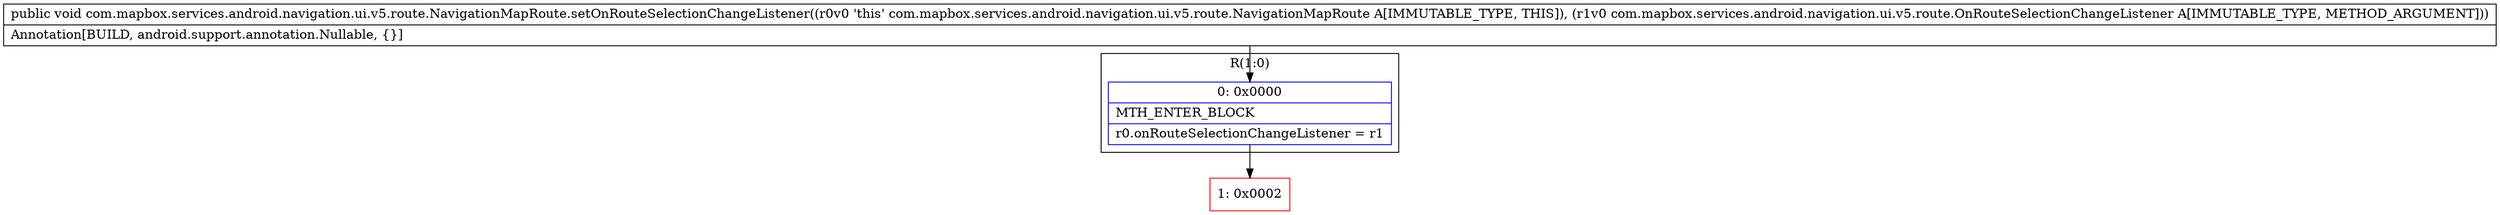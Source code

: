digraph "CFG forcom.mapbox.services.android.navigation.ui.v5.route.NavigationMapRoute.setOnRouteSelectionChangeListener(Lcom\/mapbox\/services\/android\/navigation\/ui\/v5\/route\/OnRouteSelectionChangeListener;)V" {
subgraph cluster_Region_319149706 {
label = "R(1:0)";
node [shape=record,color=blue];
Node_0 [shape=record,label="{0\:\ 0x0000|MTH_ENTER_BLOCK\l|r0.onRouteSelectionChangeListener = r1\l}"];
}
Node_1 [shape=record,color=red,label="{1\:\ 0x0002}"];
MethodNode[shape=record,label="{public void com.mapbox.services.android.navigation.ui.v5.route.NavigationMapRoute.setOnRouteSelectionChangeListener((r0v0 'this' com.mapbox.services.android.navigation.ui.v5.route.NavigationMapRoute A[IMMUTABLE_TYPE, THIS]), (r1v0 com.mapbox.services.android.navigation.ui.v5.route.OnRouteSelectionChangeListener A[IMMUTABLE_TYPE, METHOD_ARGUMENT]))  | Annotation[BUILD, android.support.annotation.Nullable, \{\}]\l}"];
MethodNode -> Node_0;
Node_0 -> Node_1;
}

